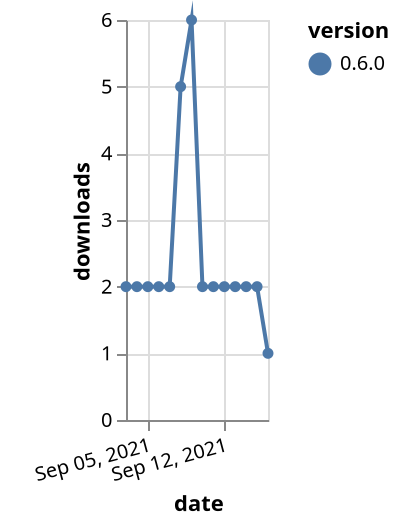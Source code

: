 {"$schema": "https://vega.github.io/schema/vega-lite/v5.json", "description": "A simple bar chart with embedded data.", "data": {"values": [{"date": "2021-09-03", "total": 4765, "delta": 2, "version": "0.6.0"}, {"date": "2021-09-04", "total": 4767, "delta": 2, "version": "0.6.0"}, {"date": "2021-09-05", "total": 4769, "delta": 2, "version": "0.6.0"}, {"date": "2021-09-06", "total": 4771, "delta": 2, "version": "0.6.0"}, {"date": "2021-09-07", "total": 4773, "delta": 2, "version": "0.6.0"}, {"date": "2021-09-08", "total": 4778, "delta": 5, "version": "0.6.0"}, {"date": "2021-09-09", "total": 4784, "delta": 6, "version": "0.6.0"}, {"date": "2021-09-10", "total": 4786, "delta": 2, "version": "0.6.0"}, {"date": "2021-09-11", "total": 4788, "delta": 2, "version": "0.6.0"}, {"date": "2021-09-12", "total": 4790, "delta": 2, "version": "0.6.0"}, {"date": "2021-09-13", "total": 4792, "delta": 2, "version": "0.6.0"}, {"date": "2021-09-14", "total": 4794, "delta": 2, "version": "0.6.0"}, {"date": "2021-09-15", "total": 4796, "delta": 2, "version": "0.6.0"}, {"date": "2021-09-16", "total": 4797, "delta": 1, "version": "0.6.0"}]}, "width": "container", "mark": {"type": "line", "point": {"filled": true}}, "encoding": {"x": {"field": "date", "type": "temporal", "timeUnit": "yearmonthdate", "title": "date", "axis": {"labelAngle": -15}}, "y": {"field": "delta", "type": "quantitative", "title": "downloads"}, "color": {"field": "version", "type": "nominal"}, "tooltip": {"field": "delta"}}}